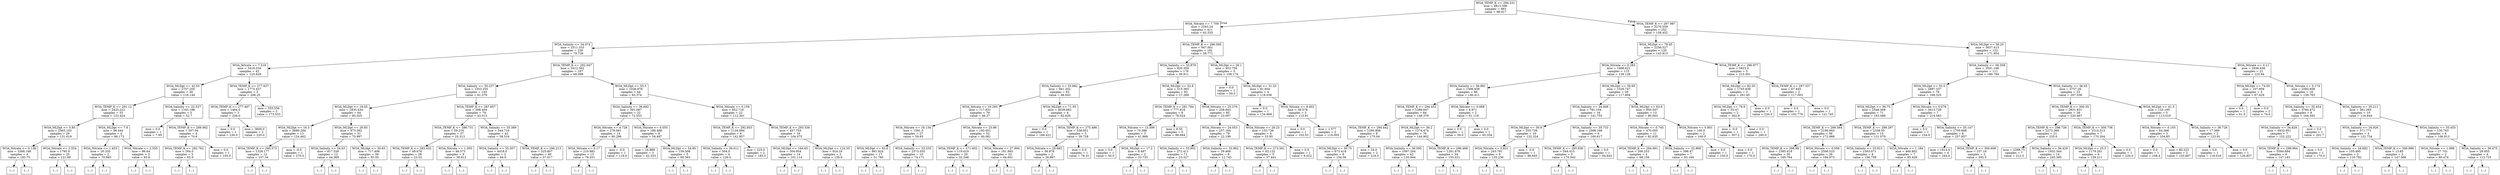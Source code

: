 digraph Tree {
node [shape=box] ;
0 [label="WOA_TEMP_K <= 294.231\nmse = 4813.596\nsamples = 663\nvalue = 98.917"] ;
1 [label="WOA_Nitrate <= 7.709\nmse = 2263.24\nsamples = 411\nvalue = 62.535"] ;
0 -> 1 [labeldistance=2.5, labelangle=45, headlabel="True"] ;
2 [label="WOA_Salinity <= 34.074\nmse = 2511.333\nsamples = 230\nvalue = 79.726"] ;
1 -> 2 ;
3 [label="WOA_Nitrate <= 7.518\nmse = 3418.334\nsamples = 43\nvalue = 125.629"] ;
2 -> 3 ;
4 [label="WOA_MLDpt <= 42.55\nmse = 2757.205\nsamples = 38\nvalue = 116.144"] ;
3 -> 4 ;
5 [label="WOA_TEMP_K <= 291.12\nmse = 2425.222\nsamples = 33\nvalue = 123.424"] ;
4 -> 5 ;
6 [label="WOA_MLDpt <= 5.85\nmse = 2565.103\nsamples = 29\nvalue = 131.619"] ;
5 -> 6 ;
7 [label="WOA_Nitrate <= 0.138\nmse = 3368.188\nsamples = 4\nvalue = 183.75"] ;
6 -> 7 ;
8 [label="(...)"] ;
7 -> 8 ;
9 [label="(...)"] ;
7 -> 9 ;
12 [label="WOA_Nitrate <= 2.554\nmse = 1795.9\nsamples = 25\nvalue = 121.69"] ;
6 -> 12 ;
13 [label="(...)"] ;
12 -> 13 ;
34 [label="(...)"] ;
12 -> 34 ;
59 [label="WOA_MLDpt <= 7.9\nmse = 96.444\nsamples = 4\nvalue = 86.173"] ;
5 -> 59 ;
60 [label="WOA_Nitrate <= 1.453\nmse = 20.335\nsamples = 2\nvalue = 79.983"] ;
59 -> 60 ;
61 [label="(...)"] ;
60 -> 61 ;
62 [label="(...)"] ;
60 -> 62 ;
63 [label="WOA_Nitrate <= 2.555\nmse = 86.64\nsamples = 2\nvalue = 93.6"] ;
59 -> 63 ;
64 [label="(...)"] ;
63 -> 64 ;
65 [label="(...)"] ;
63 -> 65 ;
66 [label="WOA_Salinity <= 22.527\nmse = 1163.196\nsamples = 5\nvalue = 52.7"] ;
4 -> 66 ;
67 [label="mse = 0.0\nsamples = 1\nvalue = 7.95"] ;
66 -> 67 ;
68 [label="WOA_TEMP_K <= 289.062\nmse = 507.04\nsamples = 4\nvalue = 70.6"] ;
66 -> 68 ;
69 [label="WOA_TEMP_K <= 282.762\nmse = 264.0\nsamples = 3\nvalue = 62.0"] ;
68 -> 69 ;
70 [label="(...)"] ;
69 -> 70 ;
71 [label="(...)"] ;
69 -> 71 ;
72 [label="mse = 0.0\nsamples = 1\nvalue = 105.0"] ;
68 -> 72 ;
73 [label="WOA_TEMP_K <= 277.637\nmse = 1773.437\nsamples = 5\nvalue = 206.25"] ;
3 -> 73 ;
74 [label="WOA_TEMP_K <= 277.497\nmse = 1464.0\nsamples = 3\nvalue = 226.0"] ;
73 -> 74 ;
75 [label="mse = 0.0\nsamples = 1\nvalue = 230.0"] ;
74 -> 75 ;
76 [label="mse = 3600.0\nsamples = 2\nvalue = 220.0"] ;
74 -> 76 ;
77 [label="mse = 555.556\nsamples = 2\nvalue = 173.333"] ;
73 -> 77 ;
78 [label="WOA_TEMP_K <= 292.047\nmse = 1612.562\nsamples = 187\nvalue = 68.098"] ;
2 -> 78 ;
79 [label="WOA_Salinity <= 35.237\nmse = 1553.255\nsamples = 143\nvalue = 61.379"] ;
78 -> 79 ;
80 [label="WOA_MLDpt <= 18.05\nmse = 1835.434\nsamples = 64\nvalue = 85.025"] ;
79 -> 80 ;
81 [label="WOA_MLDpt <= 16.3\nmse = 3680.284\nsamples = 13\nvalue = 124.462"] ;
80 -> 81 ;
82 [label="WOA_TEMP_K <= 290.573\nmse = 1328.177\nsamples = 12\nvalue = 107.34"] ;
81 -> 82 ;
83 [label="(...)"] ;
82 -> 83 ;
100 [label="(...)"] ;
82 -> 100 ;
103 [label="mse = -0.0\nsamples = 1\nvalue = 270.0"] ;
81 -> 103 ;
104 [label="WOA_MLDpt <= 29.85\nmse = 975.592\nsamples = 51\nvalue = 75.997"] ;
80 -> 104 ;
105 [label="WOA_Salinity <= 34.63\nmse = 817.526\nsamples = 12\nvalue = 44.369"] ;
104 -> 105 ;
106 [label="(...)"] ;
105 -> 106 ;
113 [label="(...)"] ;
105 -> 113 ;
128 [label="WOA_MLDpt <= 30.65\nmse = 717.406\nsamples = 39\nvalue = 83.55"] ;
104 -> 128 ;
129 [label="(...)"] ;
128 -> 129 ;
142 [label="(...)"] ;
128 -> 142 ;
181 [label="WOA_TEMP_K <= 287.657\nmse = 598.404\nsamples = 79\nvalue = 43.513"] ;
79 -> 181 ;
182 [label="WOA_TEMP_K <= 286.731\nmse = 59.216\nsamples = 37\nvalue = 25.313"] ;
181 -> 182 ;
183 [label="WOA_TEMP_K <= 283.432\nmse = 49.676\nsamples = 28\nvalue = 23.52"] ;
182 -> 183 ;
184 [label="(...)"] ;
183 -> 184 ;
191 [label="(...)"] ;
183 -> 191 ;
210 [label="WOA_Nitrate <= 1.305\nmse = 48.373\nsamples = 9\nvalue = 30.812"] ;
182 -> 210 ;
211 [label="(...)"] ;
210 -> 211 ;
212 [label="(...)"] ;
210 -> 212 ;
217 [label="WOA_Salinity <= 35.389\nmse = 544.716\nsamples = 42\nvalue = 58.516"] ;
181 -> 217 ;
218 [label="WOA_Salinity <= 35.307\nmse = 4418.0\nsamples = 2\nvalue = 94.0"] ;
217 -> 218 ;
219 [label="(...)"] ;
218 -> 219 ;
220 [label="(...)"] ;
218 -> 220 ;
221 [label="WOA_TEMP_K <= 290.213\nmse = 325.607\nsamples = 40\nvalue = 57.017"] ;
217 -> 221 ;
222 [label="(...)"] ;
221 -> 222 ;
255 [label="(...)"] ;
221 -> 255 ;
290 [label="WOA_MLDpt <= 55.5\nmse = 1026.978\nsamples = 44\nvalue = 93.374"] ;
78 -> 290 ;
291 [label="WOA_Salinity <= 36.692\nmse = 391.087\nsamples = 22\nvalue = 72.553"] ;
290 -> 291 ;
292 [label="WOA_Nitrate <= 4.728\nmse = 278.081\nsamples = 14\nvalue = 80.296"] ;
291 -> 292 ;
293 [label="WOA_Nitrate <= 0.17\nmse = 210.883\nsamples = 13\nvalue = 78.331"] ;
292 -> 293 ;
294 [label="(...)"] ;
293 -> 294 ;
303 [label="(...)"] ;
293 -> 303 ;
316 [label="mse = -0.0\nsamples = 1\nvalue = 119.6"] ;
292 -> 316 ;
317 [label="WOA_Nitrate <= 0.055\nmse = 188.488\nsamples = 8\nvalue = 54.487"] ;
291 -> 317 ;
318 [label="mse = 24.889\nsamples = 3\nvalue = 42.333"] ;
317 -> 318 ;
319 [label="WOA_MLDpt <= 54.85\nmse = 159.508\nsamples = 5\nvalue = 60.563"] ;
317 -> 319 ;
320 [label="(...)"] ;
319 -> 320 ;
323 [label="(...)"] ;
319 -> 323 ;
324 [label="WOA_Nitrate <= 0.159\nmse = 852.716\nsamples = 22\nvalue = 112.301"] ;
290 -> 324 ;
325 [label="WOA_TEMP_K <= 292.853\nmse = 1134.694\nsamples = 6\nvalue = 142.857"] ;
324 -> 325 ;
326 [label="WOA_Salinity <= 36.611\nmse = 504.0\nsamples = 4\nvalue = 126.0"] ;
325 -> 326 ;
327 [label="(...)"] ;
326 -> 327 ;
328 [label="(...)"] ;
326 -> 328 ;
329 [label="mse = 225.0\nsamples = 2\nvalue = 185.0"] ;
325 -> 329 ;
330 [label="WOA_TEMP_K <= 293.536\nmse = 457.755\nsamples = 16\nvalue = 104.075"] ;
324 -> 330 ;
331 [label="WOA_MLDpt <= 164.65\nmse = 304.954\nsamples = 14\nvalue = 101.114"] ;
330 -> 331 ;
332 [label="(...)"] ;
331 -> 332 ;
345 [label="(...)"] ;
331 -> 345 ;
350 [label="WOA_MLDpt <= 124.35\nmse = 924.16\nsamples = 2\nvalue = 139.6"] ;
330 -> 350 ;
351 [label="(...)"] ;
350 -> 351 ;
352 [label="(...)"] ;
350 -> 352 ;
353 [label="WOA_TEMP_K <= 286.095\nmse = 947.001\nsamples = 181\nvalue = 38.771"] ;
1 -> 353 ;
354 [label="WOA_Salinity <= 33.879\nmse = 820.359\nsamples = 176\nvalue = 36.911"] ;
353 -> 354 ;
355 [label="WOA_Salinity <= 33.862\nmse = 941.202\nsamples = 83\nvalue = 48.043"] ;
354 -> 355 ;
356 [label="WOA_Nitrate <= 19.293\nmse = 717.831\nsamples = 79\nvalue = 46.27"] ;
355 -> 356 ;
357 [label="WOA_Nitrate <= 18.134\nmse = 1591.5\nsamples = 27\nvalue = 59.65"] ;
356 -> 357 ;
358 [label="WOA_MLDpt <= 93.0\nmse = 991.824\nsamples = 17\nvalue = 51.785"] ;
357 -> 358 ;
359 [label="(...)"] ;
358 -> 359 ;
368 [label="(...)"] ;
358 -> 368 ;
371 [label="WOA_Salinity <= 33.335\nmse = 2373.555\nsamples = 10\nvalue = 74.171"] ;
357 -> 371 ;
372 [label="(...)"] ;
371 -> 372 ;
375 [label="(...)"] ;
371 -> 375 ;
376 [label="WOA_Nitrate <= 23.86\nmse = 192.651\nsamples = 52\nvalue = 40.081"] ;
356 -> 376 ;
377 [label="WOA_TEMP_K <= 271.402\nmse = 119.619\nsamples = 20\nvalue = 32.548"] ;
376 -> 377 ;
378 [label="(...)"] ;
377 -> 378 ;
379 [label="(...)"] ;
377 -> 379 ;
412 [label="WOA_Nitrate <= 27.894\nmse = 181.993\nsamples = 32\nvalue = 44.601"] ;
376 -> 412 ;
413 [label="(...)"] ;
412 -> 413 ;
458 [label="(...)"] ;
412 -> 458 ;
463 [label="WOA_MLDpt <= 71.55\nmse = 4039.662\nsamples = 4\nvalue = 82.626"] ;
355 -> 463 ;
464 [label="mse = 0.0\nsamples = 1\nvalue = 168.421"] ;
463 -> 464 ;
465 [label="WOA_TEMP_K <= 275.486\nmse = 538.851\nsamples = 3\nvalue = 39.728"] ;
463 -> 465 ;
466 [label="WOA_Nitrate <= 26.682\nmse = 56.878\nsamples = 2\nvalue = 26.867"] ;
465 -> 466 ;
467 [label="(...)"] ;
466 -> 467 ;
468 [label="(...)"] ;
466 -> 468 ;
469 [label="mse = 0.0\nsamples = 1\nvalue = 78.31"] ;
465 -> 469 ;
470 [label="WOA_MLDpt <= 32.8\nmse = 515.365\nsamples = 93\nvalue = 27.269"] ;
354 -> 470 ;
471 [label="WOA_TEMP_K <= 281.784\nmse = 777.918\nsamples = 8\nvalue = 78.024"] ;
470 -> 471 ;
472 [label="WOA_Nitrate <= 13.399\nmse = 70.386\nsamples = 3\nvalue = 41.868"] ;
471 -> 472 ;
473 [label="mse = 0.0\nsamples = 1\nvalue = 50.0"] ;
472 -> 473 ;
474 [label="WOA_MLDpt <= 17.2\nmse = 8.497\nsamples = 2\nvalue = 33.735"] ;
472 -> 474 ;
475 [label="(...)"] ;
474 -> 475 ;
476 [label="(...)"] ;
474 -> 476 ;
477 [label="mse = 8.35\nsamples = 5\nvalue = 98.684"] ;
471 -> 477 ;
478 [label="WOA_Nitrate <= 25.276\nmse = 258.843\nsamples = 85\nvalue = 23.007"] ;
470 -> 478 ;
479 [label="WOA_Nitrate <= 24.053\nmse = 257.184\nsamples = 79\nvalue = 22.199"] ;
478 -> 479 ;
480 [label="WOA_Salinity <= 33.902\nmse = 272.411\nsamples = 71\nvalue = 23.327"] ;
479 -> 480 ;
481 [label="(...)"] ;
480 -> 481 ;
486 [label="(...)"] ;
480 -> 486 ;
567 [label="WOA_Salinity <= 33.902\nmse = 29.469\nsamples = 8\nvalue = 12.745"] ;
479 -> 567 ;
568 [label="(...)"] ;
567 -> 568 ;
569 [label="(...)"] ;
567 -> 569 ;
580 [label="WOA_Nitrate <= 28.23\nmse = 152.726\nsamples = 6\nvalue = 33.95"] ;
478 -> 580 ;
581 [label="WOA_TEMP_K <= 273.561\nmse = 62.132\nsamples = 5\nvalue = 37.441"] ;
580 -> 581 ;
582 [label="(...)"] ;
581 -> 582 ;
587 [label="(...)"] ;
581 -> 587 ;
590 [label="mse = 0.0\nsamples = 1\nvalue = 6.022"] ;
580 -> 590 ;
591 [label="WOA_MLDpt <= 26.1\nmse = 653.756\nsamples = 5\nvalue = 109.174"] ;
353 -> 591 ;
592 [label="mse = 0.0\nsamples = 1\nvalue = 50.0"] ;
591 -> 592 ;
593 [label="WOA_MLDpt <= 31.25\nmse = 81.854\nsamples = 4\nvalue = 119.036"] ;
591 -> 593 ;
594 [label="mse = 0.0\nsamples = 1\nvalue = 134.669"] ;
593 -> 594 ;
595 [label="WOA_Nitrate <= 9.402\nmse = 39.578\nsamples = 3\nvalue = 115.91"] ;
593 -> 595 ;
596 [label="mse = 0.0\nsamples = 1\nvalue = 103.53"] ;
595 -> 596 ;
597 [label="mse = 1.577\nsamples = 2\nvalue = 119.005"] ;
595 -> 597 ;
598 [label="WOA_TEMP_K <= 297.987\nmse = 3276.559\nsamples = 252\nvalue = 158.452"] ;
0 -> 598 [labeldistance=2.5, labelangle=-45, headlabel="False"] ;
599 [label="WOA_MLDpt <= 78.45\nmse = 2256.527\nsamples = 120\nvalue = 143.813"] ;
598 -> 599 ;
600 [label="WOA_Nitrate <= 0.283\nmse = 1668.621\nsamples = 115\nvalue = 139.128"] ;
599 -> 600 ;
601 [label="WOA_Salinity <= 36.991\nmse = 1506.838\nsamples = 86\nvalue = 146.411"] ;
600 -> 601 ;
602 [label="WOA_TEMP_K <= 294.452\nmse = 1369.647\nsamples = 84\nvalue = 148.379"] ;
601 -> 602 ;
603 [label="WOA_TEMP_K <= 294.442\nmse = 1295.806\nsamples = 8\nvalue = 175.04"] ;
602 -> 603 ;
604 [label="WOA_MLDpt <= 39.75\nmse = 673.418\nsamples = 6\nvalue = 154.56"] ;
603 -> 604 ;
605 [label="(...)"] ;
604 -> 605 ;
606 [label="(...)"] ;
604 -> 606 ;
609 [label="mse = 24.0\nsamples = 2\nvalue = 216.0"] ;
603 -> 609 ;
610 [label="WOA_MLDpt <= 36.2\nmse = 1274.474\nsamples = 76\nvalue = 144.902"] ;
602 -> 610 ;
611 [label="WOA_Salinity <= 36.595\nmse = 1097.204\nsamples = 42\nvalue = 135.944"] ;
610 -> 611 ;
612 [label="(...)"] ;
611 -> 612 ;
675 [label="(...)"] ;
611 -> 675 ;
682 [label="WOA_TEMP_K <= 296.468\nmse = 1281.676\nsamples = 34\nvalue = 155.021"] ;
610 -> 682 ;
683 [label="(...)"] ;
682 -> 683 ;
698 [label="(...)"] ;
682 -> 698 ;
731 [label="WOA_Nitrate <= 0.068\nmse = 8.971\nsamples = 2\nvalue = 61.118"] ;
601 -> 731 ;
732 [label="mse = 0.0\nsamples = 1\nvalue = 59.0"] ;
731 -> 732 ;
733 [label="mse = 0.0\nsamples = 1\nvalue = 65.354"] ;
731 -> 733 ;
734 [label="WOA_MLDpt <= 39.95\nmse = 1526.747\nsamples = 29\nvalue = 117.604"] ;
600 -> 734 ;
735 [label="WOA_Salinity <= 34.949\nmse = 781.104\nsamples = 16\nvalue = 141.755"] ;
734 -> 735 ;
736 [label="WOA_MLDpt <= 30.8\nmse = 355.739\nsamples = 10\nvalue = 132.324"] ;
735 -> 736 ;
737 [label="WOA_Nitrate <= 0.831\nmse = 243.781\nsamples = 9\nvalue = 135.236"] ;
736 -> 737 ;
738 [label="(...)"] ;
737 -> 738 ;
745 [label="(...)"] ;
737 -> 745 ;
748 [label="mse = -0.0\nsamples = 1\nvalue = 88.645"] ;
736 -> 748 ;
749 [label="WOA_Salinity <= 35.733\nmse = 1098.166\nsamples = 6\nvalue = 160.617"] ;
735 -> 749 ;
750 [label="WOA_TEMP_K <= 295.936\nmse = 544.415\nsamples = 5\nvalue = 170.042"] ;
749 -> 750 ;
751 [label="(...)"] ;
750 -> 751 ;
754 [label="(...)"] ;
750 -> 754 ;
759 [label="mse = 0.0\nsamples = 1\nvalue = 94.643"] ;
749 -> 759 ;
760 [label="WOA_MLDpt <= 63.6\nmse = 950.507\nsamples = 13\nvalue = 90.003"] ;
734 -> 760 ;
761 [label="WOA_Nitrate <= 0.745\nmse = 470.005\nsamples = 11\nvalue = 82.635"] ;
760 -> 761 ;
762 [label="WOA_TEMP_K <= 294.691\nmse = 206.253\nsamples = 4\nvalue = 68.156"] ;
761 -> 762 ;
763 [label="(...)"] ;
762 -> 763 ;
764 [label="(...)"] ;
762 -> 764 ;
769 [label="WOA_Salinity <= 32.969\nmse = 398.47\nsamples = 7\nvalue = 93.166"] ;
761 -> 769 ;
770 [label="(...)"] ;
769 -> 770 ;
771 [label="(...)"] ;
769 -> 771 ;
780 [label="WOA_Nitrate <= 0.801\nmse = 100.0\nsamples = 2\nvalue = 160.0"] ;
760 -> 780 ;
781 [label="mse = 0.0\nsamples = 1\nvalue = 150.0"] ;
780 -> 781 ;
782 [label="mse = 0.0\nsamples = 1\nvalue = 170.0"] ;
780 -> 782 ;
783 [label="WOA_TEMP_K <= 296.977\nmse = 5823.0\nsamples = 5\nvalue = 213.301"] ;
599 -> 783 ;
784 [label="WOA_MLDpt <= 82.05\nmse = 1745.838\nsamples = 3\nvalue = 261.45"] ;
783 -> 784 ;
785 [label="WOA_MLDpt <= 78.9\nmse = 55.47\nsamples = 2\nvalue = 302.9"] ;
784 -> 785 ;
786 [label="mse = -0.0\nsamples = 1\nvalue = 307.2"] ;
785 -> 786 ;
787 [label="mse = 0.0\nsamples = 1\nvalue = 290.0"] ;
785 -> 787 ;
788 [label="mse = 0.0\nsamples = 1\nvalue = 220.0"] ;
784 -> 788 ;
789 [label="WOA_TEMP_K <= 297.337\nmse = 67.445\nsamples = 2\nvalue = 117.003"] ;
783 -> 789 ;
790 [label="mse = 0.0\nsamples = 1\nvalue = 102.779"] ;
789 -> 790 ;
791 [label="mse = 0.0\nsamples = 1\nvalue = 121.745"] ;
789 -> 791 ;
792 [label="WOA_MLDpt <= 58.25\nmse = 3837.413\nsamples = 132\nvalue = 171.954"] ;
598 -> 792 ;
793 [label="WOA_Salinity <= 36.358\nmse = 3501.166\nsamples = 111\nvalue = 180.784"] ;
792 -> 793 ;
794 [label="WOA_MLDpt <= 55.5\nmse = 2897.337\nsamples = 78\nvalue = 168.325"] ;
793 -> 794 ;
795 [label="WOA_MLDpt <= 36.75\nmse = 2546.568\nsamples = 71\nvalue = 163.088"] ;
794 -> 795 ;
796 [label="WOA_TEMP_K <= 299.564\nmse = 2196.943\nsamples = 56\nvalue = 172.968"] ;
795 -> 796 ;
797 [label="WOA_TEMP_K <= 298.98\nmse = 1585.418\nsamples = 30\nvalue = 160.764"] ;
796 -> 797 ;
798 [label="(...)"] ;
797 -> 798 ;
825 [label="(...)"] ;
797 -> 825 ;
834 [label="WOA_Nitrate <= 0.058\nmse = 2506.525\nsamples = 26\nvalue = 184.873"] ;
796 -> 834 ;
835 [label="(...)"] ;
834 -> 835 ;
842 [label="(...)"] ;
834 -> 842 ;
883 [label="WOA_TEMP_K <= 299.297\nmse = 2338.55\nsamples = 15\nvalue = 131.079"] ;
795 -> 883 ;
884 [label="WOA_Salinity <= 33.913\nmse = 1563.071\nsamples = 8\nvalue = 156.758"] ;
883 -> 884 ;
885 [label="(...)"] ;
884 -> 885 ;
890 [label="(...)"] ;
884 -> 890 ;
895 [label="WOA_Nitrate <= 1.184\nmse = 460.802\nsamples = 7\nvalue = 85.428"] ;
883 -> 895 ;
896 [label="(...)"] ;
895 -> 896 ;
905 [label="(...)"] ;
895 -> 905 ;
908 [label="WOA_Nitrate <= 0.078\nmse = 3613.728\nsamples = 7\nvalue = 214.583"] ;
794 -> 908 ;
909 [label="mse = 0.0\nsamples = 1\nvalue = 154.0"] ;
908 -> 909 ;
910 [label="WOA_Salinity <= 35.147\nmse = 1700.668\nsamples = 6\nvalue = 257.857"] ;
908 -> 910 ;
911 [label="mse = 1614.0\nsamples = 4\nvalue = 244.0"] ;
910 -> 911 ;
912 [label="WOA_TEMP_K <= 300.608\nmse = 237.16\nsamples = 2\nvalue = 292.5"] ;
910 -> 912 ;
913 [label="(...)"] ;
912 -> 913 ;
914 [label="(...)"] ;
912 -> 914 ;
915 [label="WOA_Salinity <= 36.45\nmse = 3757.26\nsamples = 33\nvalue = 207.036"] ;
793 -> 915 ;
916 [label="WOA_TEMP_K <= 300.35\nmse = 2831.831\nsamples = 28\nvalue = 220.467"] ;
915 -> 916 ;
917 [label="WOA_TEMP_K <= 298.726\nmse = 2272.368\nsamples = 21\nvalue = 235.0"] ;
916 -> 917 ;
918 [label="mse = 2268.75\nsamples = 7\nvalue = 212.5"] ;
917 -> 918 ;
919 [label="WOA_Salinity <= 36.429\nmse = 1932.544\nsamples = 14\nvalue = 245.385"] ;
917 -> 919 ;
920 [label="(...)"] ;
919 -> 920 ;
927 [label="(...)"] ;
919 -> 927 ;
930 [label="WOA_TEMP_K <= 300.736\nmse = 1514.513\nsamples = 7\nvalue = 170.264"] ;
916 -> 930 ;
931 [label="WOA_MLDpt <= 25.5\nmse = 1179.201\nsamples = 6\nvalue = 159.211"] ;
930 -> 931 ;
932 [label="(...)"] ;
931 -> 932 ;
933 [label="(...)"] ;
931 -> 933 ;
934 [label="mse = 0.0\nsamples = 1\nvalue = 220.0"] ;
930 -> 934 ;
935 [label="WOA_MLDpt <= 41.5\nmse = 133.195\nsamples = 5\nvalue = 113.019"] ;
915 -> 935 ;
936 [label="WOA_Nitrate <= 0.105\nmse = 64.368\nsamples = 3\nvalue = 104.85"] ;
935 -> 936 ;
937 [label="mse = 0.0\nsamples = 1\nvalue = 108.4"] ;
936 -> 937 ;
938 [label="mse = 80.222\nsamples = 2\nvalue = 103.667"] ;
936 -> 938 ;
939 [label="WOA_Salinity <= 36.728\nmse = 17.369\nsamples = 2\nvalue = 123.91"] ;
935 -> 939 ;
940 [label="mse = 0.0\nsamples = 1\nvalue = 118.016"] ;
939 -> 940 ;
941 [label="mse = 0.0\nsamples = 1\nvalue = 126.857"] ;
939 -> 941 ;
942 [label="WOA_Nitrate <= 0.11\nmse = 2936.436\nsamples = 21\nvalue = 123.94"] ;
792 -> 942 ;
943 [label="WOA_MLDpt <= 74.05\nmse = 107.959\nsamples = 3\nvalue = 67.429"] ;
942 -> 943 ;
944 [label="mse = 0.0\nsamples = 1\nvalue = 51.0"] ;
943 -> 944 ;
945 [label="mse = 0.0\nsamples = 2\nvalue = 74.0"] ;
943 -> 945 ;
946 [label="WOA_Nitrate <= 0.174\nmse = 2583.858\nsamples = 18\nvalue = 139.763"] ;
942 -> 946 ;
947 [label="WOA_Salinity <= 35.454\nmse = 3784.472\nsamples = 8\nvalue = 164.592"] ;
946 -> 947 ;
948 [label="WOA_Salinity <= 34.828\nmse = 4433.951\nsamples = 7\nvalue = 152.222"] ;
947 -> 948 ;
949 [label="WOA_TEMP_K <= 298.964\nmse = 5584.694\nsamples = 6\nvalue = 147.143"] ;
948 -> 949 ;
950 [label="(...)"] ;
949 -> 950 ;
953 [label="(...)"] ;
949 -> 953 ;
954 [label="mse = 0.0\nsamples = 1\nvalue = 170.0"] ;
948 -> 954 ;
955 [label="mse = 0.0\nsamples = 1\nvalue = 201.7"] ;
947 -> 955 ;
956 [label="WOA_Salinity <= 35.211\nmse = 381.265\nsamples = 10\nvalue = 116.844"] ;
946 -> 956 ;
957 [label="WOA_Salinity <= 34.926\nmse = 371.771\nsamples = 4\nvalue = 132.734"] ;
956 -> 957 ;
958 [label="WOA_Salinity <= 34.682\nmse = 105.495\nsamples = 2\nvalue = 110.782"] ;
957 -> 958 ;
959 [label="(...)"] ;
958 -> 959 ;
960 [label="(...)"] ;
958 -> 960 ;
961 [label="WOA_TEMP_K <= 300.996\nmse = 13.85\nsamples = 2\nvalue = 147.368"] ;
957 -> 961 ;
962 [label="(...)"] ;
961 -> 962 ;
963 [label="(...)"] ;
961 -> 963 ;
964 [label="WOA_Salinity <= 35.455\nmse = 130.763\nsamples = 6\nvalue = 106.913"] ;
956 -> 964 ;
965 [label="WOA_Nitrate <= 1.998\nmse = 27.701\nsamples = 2\nvalue = 89.474"] ;
964 -> 965 ;
966 [label="(...)"] ;
965 -> 966 ;
967 [label="(...)"] ;
965 -> 967 ;
968 [label="WOA_Salinity <= 36.475\nmse = 29.955\nsamples = 4\nvalue = 112.725"] ;
964 -> 968 ;
969 [label="(...)"] ;
968 -> 969 ;
972 [label="(...)"] ;
968 -> 972 ;
}
